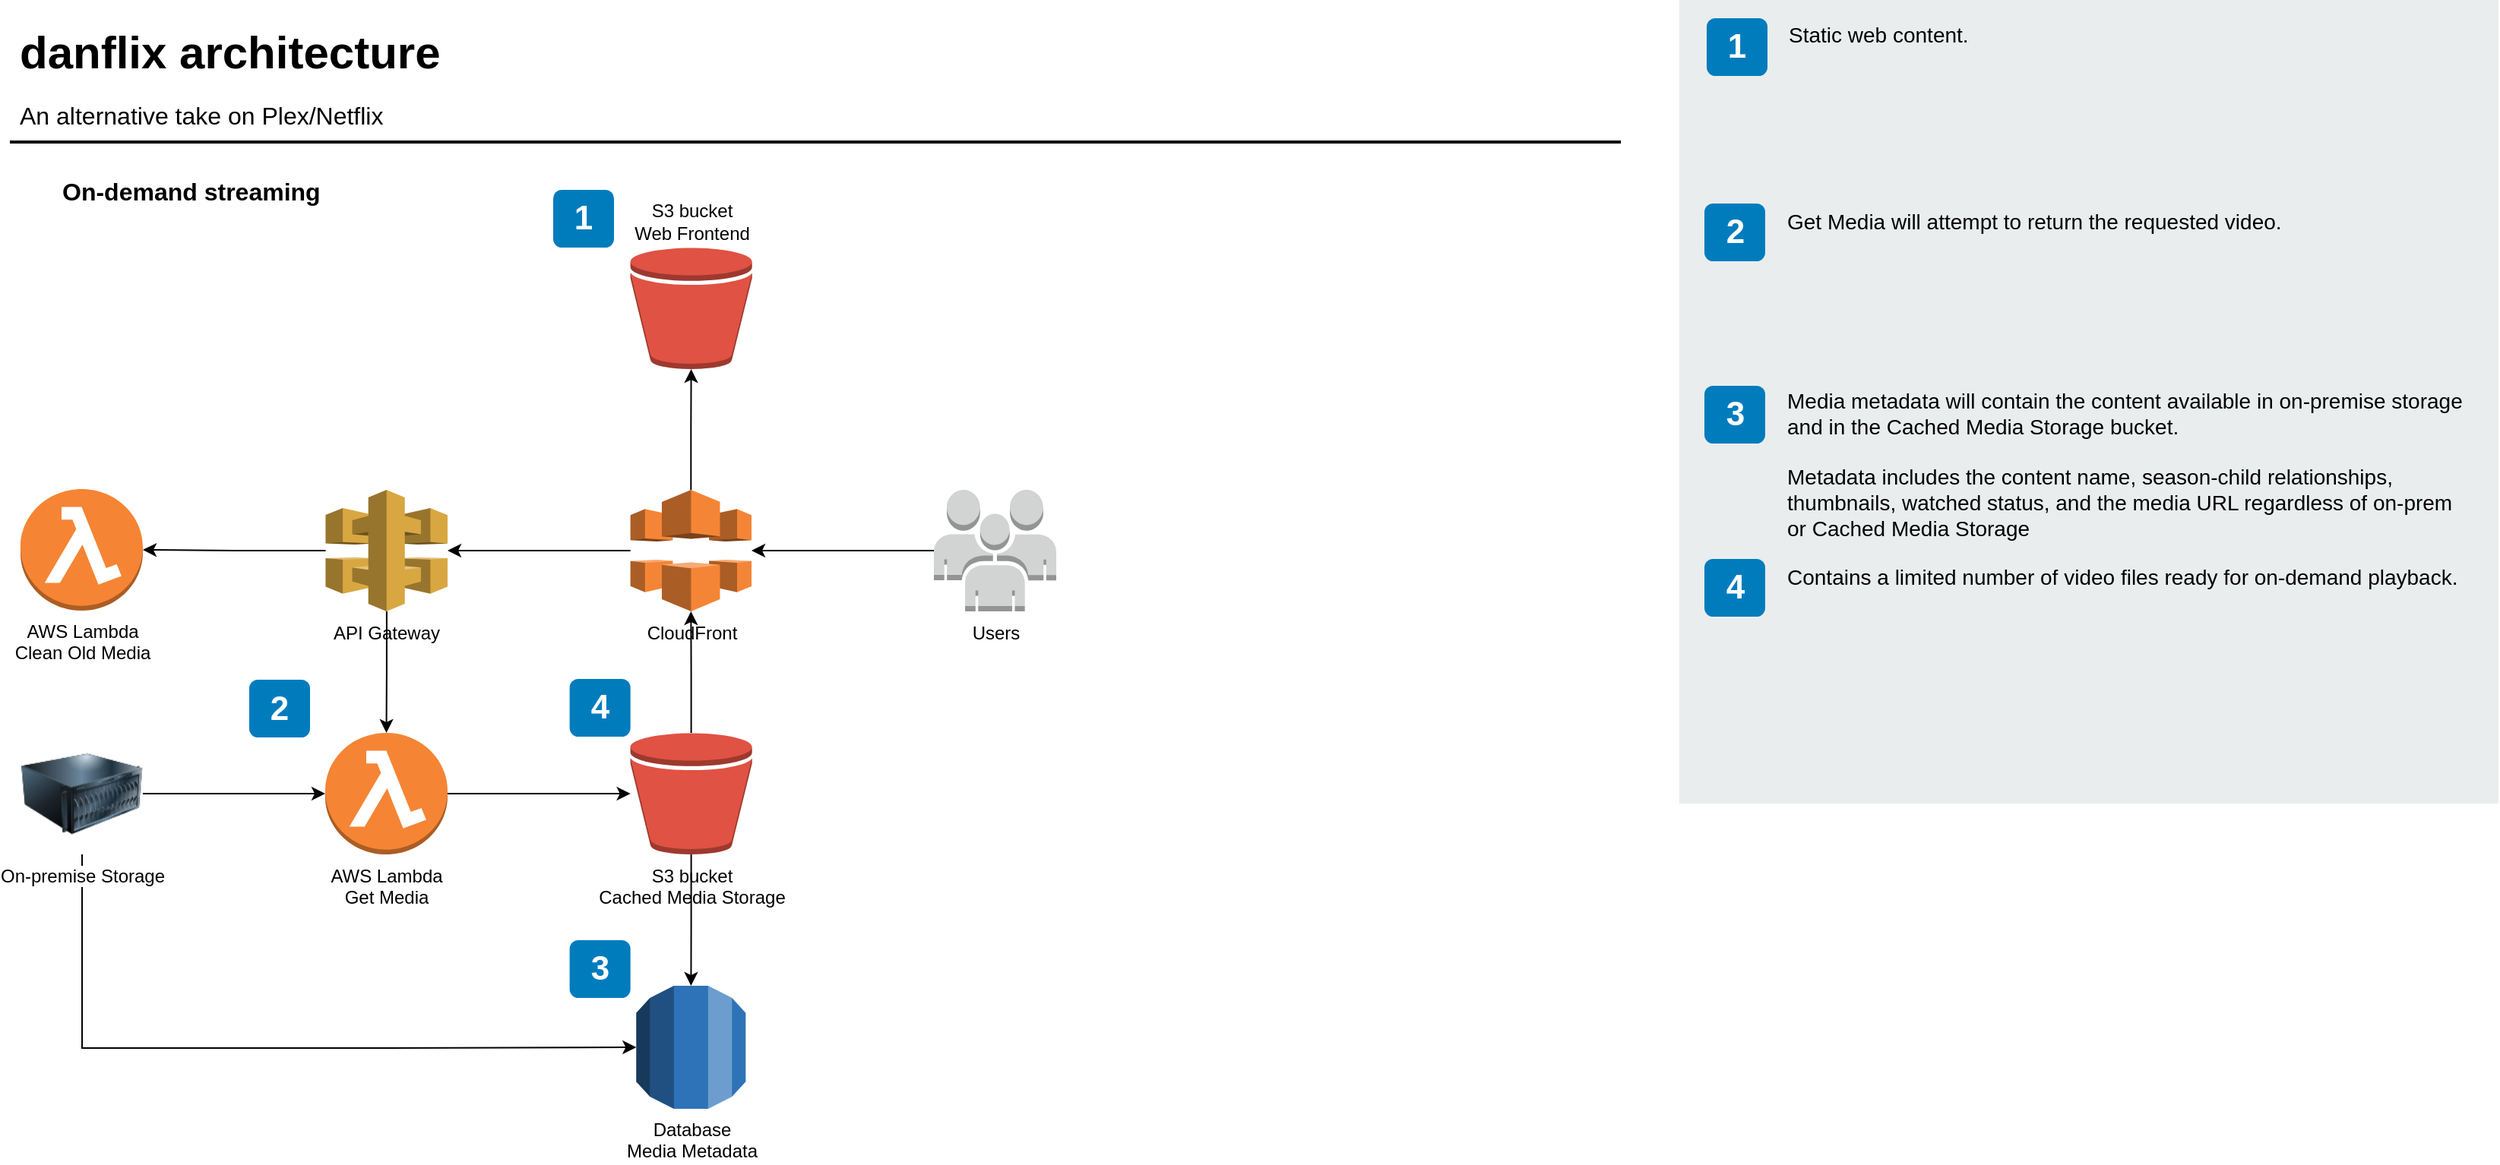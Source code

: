 <mxfile version="13.1.14" type="github">
  <diagram id="Ht1M8jgEwFfnCIfOTk4-" name="Page-1">
    <mxGraphModel dx="2066" dy="1191" grid="1" gridSize="10" guides="1" tooltips="1" connect="1" arrows="1" fold="1" page="1" pageScale="1" pageWidth="1169" pageHeight="827" math="0" shadow="0">
      <root>
        <mxCell id="0" />
        <mxCell id="1" parent="0" />
        <mxCell id="-QjtrjUzRDEMRZ5MF8oH-9" value="1" style="rounded=1;whiteSpace=wrap;html=1;fillColor=#007CBD;strokeColor=none;fontColor=#FFFFFF;fontStyle=1;fontSize=22;" parent="1" vertex="1">
          <mxGeometry x="410" y="176" width="40" height="38" as="geometry" />
        </mxCell>
        <mxCell id="-QjtrjUzRDEMRZ5MF8oH-47" value="&lt;div&gt;danflix architecture&lt;/div&gt;" style="text;html=1;resizable=0;points=[];autosize=1;align=left;verticalAlign=top;spacingTop=-4;fontSize=30;fontStyle=1" parent="1" vertex="1">
          <mxGeometry x="56.5" y="64.5" width="290" height="40" as="geometry" />
        </mxCell>
        <mxCell id="-QjtrjUzRDEMRZ5MF8oH-48" value="An alternative take on Plex/Netflix" style="text;html=1;resizable=0;points=[];autosize=1;align=left;verticalAlign=top;spacingTop=-4;fontSize=16;" parent="1" vertex="1">
          <mxGeometry x="56.5" y="114.5" width="250" height="20" as="geometry" />
        </mxCell>
        <mxCell id="-QjtrjUzRDEMRZ5MF8oH-49" value="On-demand streaming" style="text;html=1;resizable=0;points=[];autosize=1;align=left;verticalAlign=top;spacingTop=-4;fontSize=16;fontStyle=1" parent="1" vertex="1">
          <mxGeometry x="84.5" y="164.5" width="190" height="20" as="geometry" />
        </mxCell>
        <mxCell id="SCVMTBWpLvtzJIhz15lM-1" value="" style="line;strokeWidth=2;html=1;fontSize=14;" parent="1" vertex="1">
          <mxGeometry x="52.5" y="139.5" width="1060" height="10" as="geometry" />
        </mxCell>
        <mxCell id="7OVz4w7n9kzEPWy-4BBC-3" value="" style="rounded=0;whiteSpace=wrap;html=1;fillColor=#EAEDED;fontSize=22;fontColor=#FFFFFF;strokeColor=none;labelBackgroundColor=none;" parent="1" vertex="1">
          <mxGeometry x="1151" y="51" width="539" height="529" as="geometry" />
        </mxCell>
        <mxCell id="7OVz4w7n9kzEPWy-4BBC-4" value="1" style="rounded=1;whiteSpace=wrap;html=1;fillColor=#007CBD;strokeColor=none;fontColor=#FFFFFF;fontStyle=1;fontSize=22;labelBackgroundColor=none;" parent="1" vertex="1">
          <mxGeometry x="1169" y="63" width="40" height="38" as="geometry" />
        </mxCell>
        <mxCell id="7OVz4w7n9kzEPWy-4BBC-5" value="2" style="rounded=1;whiteSpace=wrap;html=1;fillColor=#007CBD;strokeColor=none;fontColor=#FFFFFF;fontStyle=1;fontSize=22;labelBackgroundColor=none;" parent="1" vertex="1">
          <mxGeometry x="1167.5" y="185" width="40" height="38" as="geometry" />
        </mxCell>
        <mxCell id="7OVz4w7n9kzEPWy-4BBC-6" value="3" style="rounded=1;whiteSpace=wrap;html=1;fillColor=#007CBD;strokeColor=none;fontColor=#FFFFFF;fontStyle=1;fontSize=22;labelBackgroundColor=none;" parent="1" vertex="1">
          <mxGeometry x="1167.5" y="305" width="40" height="38" as="geometry" />
        </mxCell>
        <mxCell id="7OVz4w7n9kzEPWy-4BBC-7" value="4" style="rounded=1;whiteSpace=wrap;html=1;fillColor=#007CBD;strokeColor=none;fontColor=#FFFFFF;fontStyle=1;fontSize=22;labelBackgroundColor=none;" parent="1" vertex="1">
          <mxGeometry x="1167.5" y="419" width="40" height="38" as="geometry" />
        </mxCell>
        <mxCell id="7OVz4w7n9kzEPWy-4BBC-13" value="Static web content." style="text;html=1;align=left;verticalAlign=top;spacingTop=-4;fontSize=14;labelBackgroundColor=none;whiteSpace=wrap;" parent="1" vertex="1">
          <mxGeometry x="1220.5" y="62.5" width="449" height="118" as="geometry" />
        </mxCell>
        <mxCell id="7OVz4w7n9kzEPWy-4BBC-14" value="Get Media will attempt to return the requested video." style="text;html=1;align=left;verticalAlign=top;spacingTop=-4;fontSize=14;labelBackgroundColor=none;whiteSpace=wrap;" parent="1" vertex="1">
          <mxGeometry x="1219.5" y="185.5" width="450" height="115" as="geometry" />
        </mxCell>
        <mxCell id="7OVz4w7n9kzEPWy-4BBC-15" value="&lt;div&gt;Media metadata will contain the content available in on-premise storage and in the Cached Media Storage bucket.&lt;/div&gt;&lt;div&gt;&lt;br&gt;&lt;/div&gt;&lt;div&gt;Metadata includes the content name, season-child relationships, thumbnails, watched status, and the media URL regardless of on-prem or Cached Media Storage&lt;br&gt;&lt;/div&gt;" style="text;html=1;align=left;verticalAlign=top;spacingTop=-4;fontSize=14;labelBackgroundColor=none;whiteSpace=wrap;" parent="1" vertex="1">
          <mxGeometry x="1219.5" y="303.5" width="450" height="117" as="geometry" />
        </mxCell>
        <mxCell id="7OVz4w7n9kzEPWy-4BBC-16" value="Contains a limited number of video files ready for on-demand playback." style="text;html=1;align=left;verticalAlign=top;spacingTop=-4;fontSize=14;labelBackgroundColor=none;whiteSpace=wrap;" parent="1" vertex="1">
          <mxGeometry x="1219.5" y="419.5" width="450" height="121" as="geometry" />
        </mxCell>
        <mxCell id="xlu-m_gCkx2zm2VbWauh-38" style="edgeStyle=orthogonalEdgeStyle;rounded=0;orthogonalLoop=1;jettySize=auto;html=1;" edge="1" parent="1" source="xlu-m_gCkx2zm2VbWauh-2" target="xlu-m_gCkx2zm2VbWauh-5">
          <mxGeometry relative="1" as="geometry" />
        </mxCell>
        <mxCell id="xlu-m_gCkx2zm2VbWauh-54" style="edgeStyle=orthogonalEdgeStyle;rounded=0;orthogonalLoop=1;jettySize=auto;html=1;" edge="1" parent="1" source="xlu-m_gCkx2zm2VbWauh-2" target="xlu-m_gCkx2zm2VbWauh-48">
          <mxGeometry relative="1" as="geometry" />
        </mxCell>
        <mxCell id="xlu-m_gCkx2zm2VbWauh-2" value="API Gateway" style="outlineConnect=0;dashed=0;verticalLabelPosition=bottom;verticalAlign=top;align=center;html=1;shape=mxgraph.aws3.api_gateway;fillColor=#D9A741;gradientColor=none;" vertex="1" parent="1">
          <mxGeometry x="260.25" y="373.5" width="80.25" height="80" as="geometry" />
        </mxCell>
        <mxCell id="xlu-m_gCkx2zm2VbWauh-37" style="edgeStyle=orthogonalEdgeStyle;rounded=0;orthogonalLoop=1;jettySize=auto;html=1;" edge="1" parent="1" source="xlu-m_gCkx2zm2VbWauh-5" target="xlu-m_gCkx2zm2VbWauh-27">
          <mxGeometry relative="1" as="geometry" />
        </mxCell>
        <mxCell id="xlu-m_gCkx2zm2VbWauh-5" value="&lt;div&gt;AWS Lambda&lt;/div&gt;&lt;div&gt;Get Media&lt;br&gt;&lt;/div&gt;&lt;div&gt;&lt;br&gt;&lt;/div&gt;" style="outlineConnect=0;dashed=0;verticalLabelPosition=bottom;verticalAlign=top;align=center;html=1;shape=mxgraph.aws3.lambda_function;fillColor=#F58534;gradientColor=none;labelPosition=center;" vertex="1" parent="1">
          <mxGeometry x="260" y="533.5" width="80.5" height="80" as="geometry" />
        </mxCell>
        <mxCell id="xlu-m_gCkx2zm2VbWauh-34" style="edgeStyle=orthogonalEdgeStyle;rounded=0;orthogonalLoop=1;jettySize=auto;html=1;" edge="1" parent="1" source="xlu-m_gCkx2zm2VbWauh-14" target="xlu-m_gCkx2zm2VbWauh-2">
          <mxGeometry relative="1" as="geometry" />
        </mxCell>
        <mxCell id="xlu-m_gCkx2zm2VbWauh-43" style="edgeStyle=orthogonalEdgeStyle;rounded=0;orthogonalLoop=1;jettySize=auto;html=1;" edge="1" parent="1" source="xlu-m_gCkx2zm2VbWauh-14" target="xlu-m_gCkx2zm2VbWauh-17">
          <mxGeometry relative="1" as="geometry" />
        </mxCell>
        <mxCell id="xlu-m_gCkx2zm2VbWauh-14" value="CloudFront" style="outlineConnect=0;dashed=0;verticalLabelPosition=bottom;verticalAlign=top;align=center;html=1;shape=mxgraph.aws3.cloudfront;fillColor=#F58536;gradientColor=none;" vertex="1" parent="1">
          <mxGeometry x="460.83" y="373.5" width="79.67" height="80" as="geometry" />
        </mxCell>
        <mxCell id="xlu-m_gCkx2zm2VbWauh-42" style="edgeStyle=orthogonalEdgeStyle;rounded=0;orthogonalLoop=1;jettySize=auto;html=1;entryX=1;entryY=0.5;entryDx=0;entryDy=0;entryPerimeter=0;" edge="1" parent="1" source="xlu-m_gCkx2zm2VbWauh-16" target="xlu-m_gCkx2zm2VbWauh-14">
          <mxGeometry relative="1" as="geometry" />
        </mxCell>
        <mxCell id="xlu-m_gCkx2zm2VbWauh-16" value="Users" style="outlineConnect=0;dashed=0;verticalLabelPosition=bottom;verticalAlign=top;align=center;html=1;shape=mxgraph.aws3.users;fillColor=#D2D3D3;gradientColor=none;" vertex="1" parent="1">
          <mxGeometry x="660.5" y="373.5" width="80.5" height="80" as="geometry" />
        </mxCell>
        <mxCell id="xlu-m_gCkx2zm2VbWauh-17" value="&lt;div&gt;S3 bucket&lt;/div&gt;&lt;div&gt;Web Frontend&lt;br&gt;&lt;/div&gt;" style="outlineConnect=0;dashed=0;verticalLabelPosition=top;verticalAlign=bottom;align=center;html=1;shape=mxgraph.aws3.bucket;fillColor=#E05243;gradientColor=none;labelPosition=center;" vertex="1" parent="1">
          <mxGeometry x="460.83" y="214" width="80" height="80" as="geometry" />
        </mxCell>
        <mxCell id="xlu-m_gCkx2zm2VbWauh-29" style="edgeStyle=orthogonalEdgeStyle;rounded=0;orthogonalLoop=1;jettySize=auto;html=1;entryX=0.5;entryY=1;entryDx=0;entryDy=0;entryPerimeter=0;" edge="1" parent="1" source="xlu-m_gCkx2zm2VbWauh-27" target="xlu-m_gCkx2zm2VbWauh-14">
          <mxGeometry relative="1" as="geometry" />
        </mxCell>
        <mxCell id="xlu-m_gCkx2zm2VbWauh-57" style="edgeStyle=orthogonalEdgeStyle;rounded=0;orthogonalLoop=1;jettySize=auto;html=1;" edge="1" parent="1" source="xlu-m_gCkx2zm2VbWauh-27" target="xlu-m_gCkx2zm2VbWauh-52">
          <mxGeometry relative="1" as="geometry" />
        </mxCell>
        <mxCell id="xlu-m_gCkx2zm2VbWauh-27" value="S3 bucket&lt;div&gt;Cached Media Storage&lt;br&gt;&lt;/div&gt;" style="outlineConnect=0;dashed=0;verticalLabelPosition=bottom;verticalAlign=top;align=center;html=1;shape=mxgraph.aws3.bucket;fillColor=#E05243;gradientColor=none;labelPosition=center;" vertex="1" parent="1">
          <mxGeometry x="460.83" y="533.5" width="80" height="80" as="geometry" />
        </mxCell>
        <mxCell id="xlu-m_gCkx2zm2VbWauh-36" style="edgeStyle=orthogonalEdgeStyle;rounded=0;orthogonalLoop=1;jettySize=auto;html=1;" edge="1" parent="1" source="xlu-m_gCkx2zm2VbWauh-30" target="xlu-m_gCkx2zm2VbWauh-5">
          <mxGeometry relative="1" as="geometry" />
        </mxCell>
        <mxCell id="xlu-m_gCkx2zm2VbWauh-58" style="edgeStyle=orthogonalEdgeStyle;rounded=0;orthogonalLoop=1;jettySize=auto;html=1;entryX=0;entryY=0.5;entryDx=0;entryDy=0;entryPerimeter=0;" edge="1" parent="1" source="xlu-m_gCkx2zm2VbWauh-30" target="xlu-m_gCkx2zm2VbWauh-52">
          <mxGeometry relative="1" as="geometry">
            <Array as="points">
              <mxPoint x="100" y="741" />
              <mxPoint x="302" y="741" />
            </Array>
          </mxGeometry>
        </mxCell>
        <mxCell id="xlu-m_gCkx2zm2VbWauh-30" value="On-premise Storage" style="image;html=1;labelBackgroundColor=#ffffff;image=img/lib/clip_art/computers/Server_128x128.png" vertex="1" parent="1">
          <mxGeometry x="60" y="533.5" width="80" height="80" as="geometry" />
        </mxCell>
        <mxCell id="xlu-m_gCkx2zm2VbWauh-44" value="2" style="rounded=1;whiteSpace=wrap;html=1;fillColor=#007CBD;strokeColor=none;fontColor=#FFFFFF;fontStyle=1;fontSize=22;" vertex="1" parent="1">
          <mxGeometry x="210" y="498.5" width="40" height="38" as="geometry" />
        </mxCell>
        <mxCell id="xlu-m_gCkx2zm2VbWauh-46" value="3" style="rounded=1;whiteSpace=wrap;html=1;fillColor=#007CBD;strokeColor=none;fontColor=#FFFFFF;fontStyle=1;fontSize=22;" vertex="1" parent="1">
          <mxGeometry x="420.83" y="670" width="40" height="38" as="geometry" />
        </mxCell>
        <mxCell id="xlu-m_gCkx2zm2VbWauh-47" value="4" style="rounded=1;whiteSpace=wrap;html=1;fillColor=#007CBD;strokeColor=none;fontColor=#FFFFFF;fontStyle=1;fontSize=22;" vertex="1" parent="1">
          <mxGeometry x="420.83" y="498" width="40" height="38" as="geometry" />
        </mxCell>
        <mxCell id="xlu-m_gCkx2zm2VbWauh-48" value="&lt;div&gt;AWS Lambda&lt;/div&gt;&lt;div&gt;Clean Old Media&lt;br&gt;&lt;/div&gt;&lt;div&gt;&lt;br&gt;&lt;/div&gt;" style="outlineConnect=0;dashed=0;verticalLabelPosition=bottom;verticalAlign=top;align=center;html=1;shape=mxgraph.aws3.lambda_function;fillColor=#F58534;gradientColor=none;labelPosition=center;" vertex="1" parent="1">
          <mxGeometry x="59.5" y="373" width="80.5" height="80" as="geometry" />
        </mxCell>
        <mxCell id="xlu-m_gCkx2zm2VbWauh-52" value="&lt;div&gt;Database&lt;/div&gt;&lt;div&gt;Media Metadata&lt;br&gt;&lt;/div&gt;" style="outlineConnect=0;dashed=0;verticalLabelPosition=bottom;verticalAlign=top;align=center;html=1;shape=mxgraph.aws3.rds;fillColor=#2E73B8;gradientColor=none;" vertex="1" parent="1">
          <mxGeometry x="464.67" y="700" width="72" height="81" as="geometry" />
        </mxCell>
      </root>
    </mxGraphModel>
  </diagram>
</mxfile>
